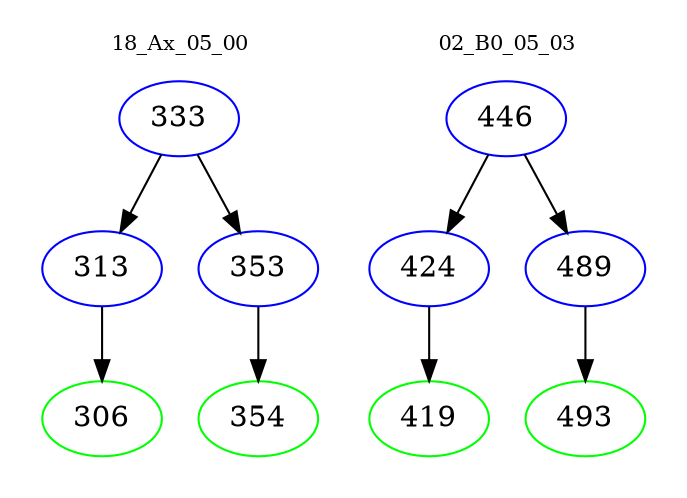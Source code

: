 digraph{
subgraph cluster_0 {
color = white
label = "18_Ax_05_00";
fontsize=10;
T0_333 [label="333", color="blue"]
T0_333 -> T0_313 [color="black"]
T0_313 [label="313", color="blue"]
T0_313 -> T0_306 [color="black"]
T0_306 [label="306", color="green"]
T0_333 -> T0_353 [color="black"]
T0_353 [label="353", color="blue"]
T0_353 -> T0_354 [color="black"]
T0_354 [label="354", color="green"]
}
subgraph cluster_1 {
color = white
label = "02_B0_05_03";
fontsize=10;
T1_446 [label="446", color="blue"]
T1_446 -> T1_424 [color="black"]
T1_424 [label="424", color="blue"]
T1_424 -> T1_419 [color="black"]
T1_419 [label="419", color="green"]
T1_446 -> T1_489 [color="black"]
T1_489 [label="489", color="blue"]
T1_489 -> T1_493 [color="black"]
T1_493 [label="493", color="green"]
}
}
